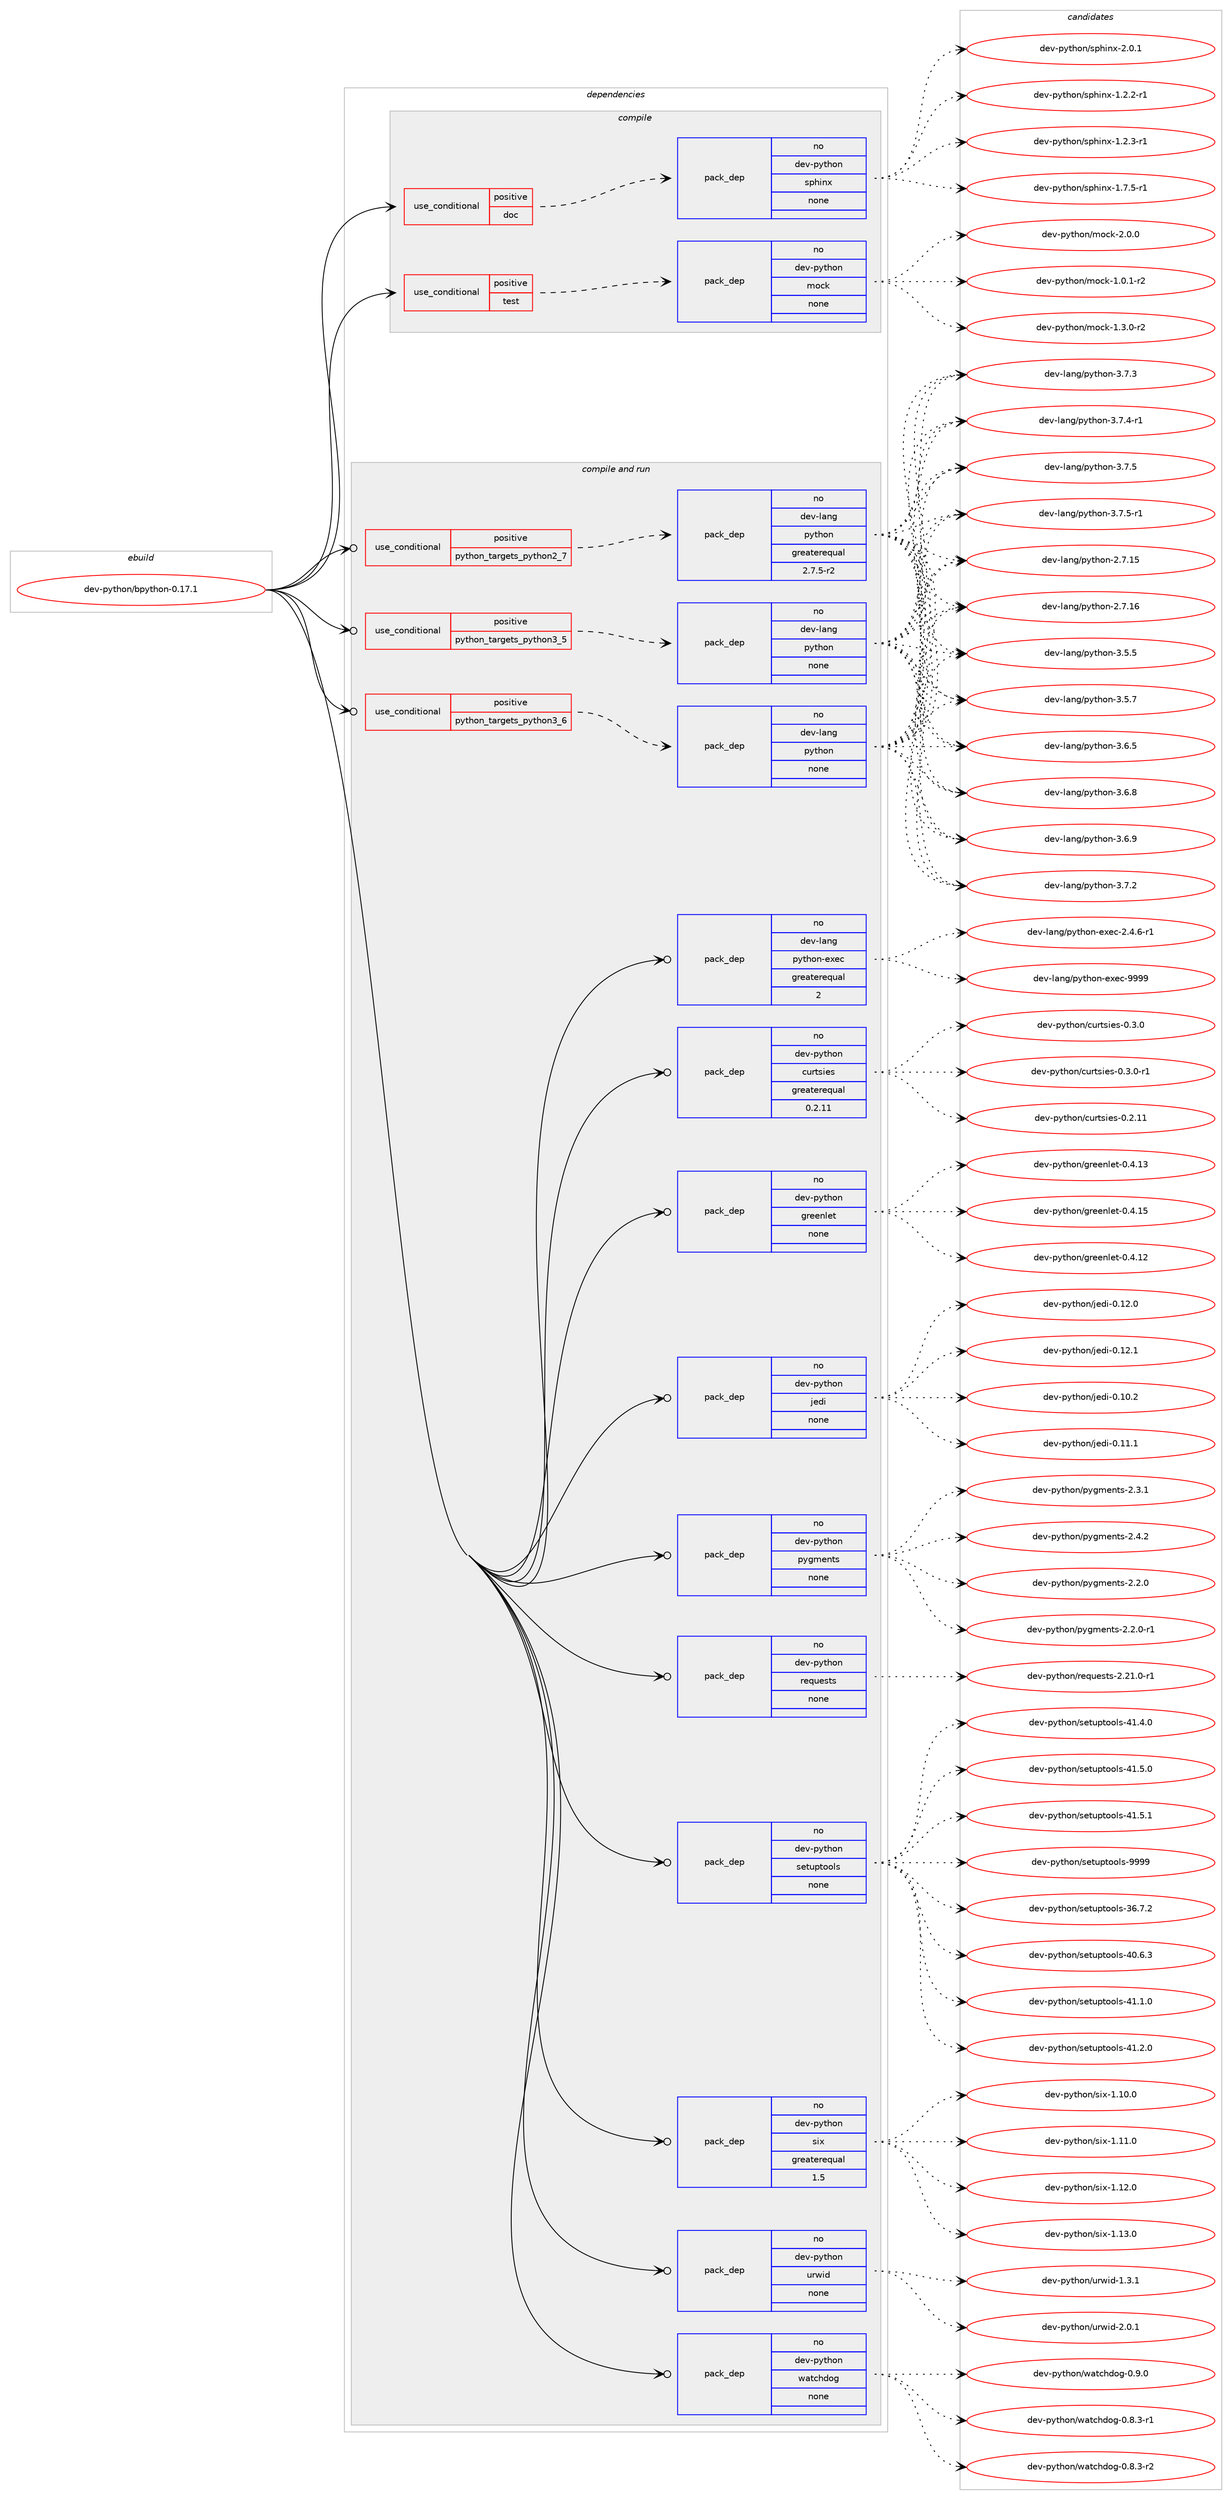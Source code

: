 digraph prolog {

# *************
# Graph options
# *************

newrank=true;
concentrate=true;
compound=true;
graph [rankdir=LR,fontname=Helvetica,fontsize=10,ranksep=1.5];#, ranksep=2.5, nodesep=0.2];
edge  [arrowhead=vee];
node  [fontname=Helvetica,fontsize=10];

# **********
# The ebuild
# **********

subgraph cluster_leftcol {
color=gray;
rank=same;
label=<<i>ebuild</i>>;
id [label="dev-python/bpython-0.17.1", color=red, width=4, href="../dev-python/bpython-0.17.1.svg"];
}

# ****************
# The dependencies
# ****************

subgraph cluster_midcol {
color=gray;
label=<<i>dependencies</i>>;
subgraph cluster_compile {
fillcolor="#eeeeee";
style=filled;
label=<<i>compile</i>>;
subgraph cond137142 {
dependency597660 [label=<<TABLE BORDER="0" CELLBORDER="1" CELLSPACING="0" CELLPADDING="4"><TR><TD ROWSPAN="3" CELLPADDING="10">use_conditional</TD></TR><TR><TD>positive</TD></TR><TR><TD>doc</TD></TR></TABLE>>, shape=none, color=red];
subgraph pack448743 {
dependency597661 [label=<<TABLE BORDER="0" CELLBORDER="1" CELLSPACING="0" CELLPADDING="4" WIDTH="220"><TR><TD ROWSPAN="6" CELLPADDING="30">pack_dep</TD></TR><TR><TD WIDTH="110">no</TD></TR><TR><TD>dev-python</TD></TR><TR><TD>sphinx</TD></TR><TR><TD>none</TD></TR><TR><TD></TD></TR></TABLE>>, shape=none, color=blue];
}
dependency597660:e -> dependency597661:w [weight=20,style="dashed",arrowhead="vee"];
}
id:e -> dependency597660:w [weight=20,style="solid",arrowhead="vee"];
subgraph cond137143 {
dependency597662 [label=<<TABLE BORDER="0" CELLBORDER="1" CELLSPACING="0" CELLPADDING="4"><TR><TD ROWSPAN="3" CELLPADDING="10">use_conditional</TD></TR><TR><TD>positive</TD></TR><TR><TD>test</TD></TR></TABLE>>, shape=none, color=red];
subgraph pack448744 {
dependency597663 [label=<<TABLE BORDER="0" CELLBORDER="1" CELLSPACING="0" CELLPADDING="4" WIDTH="220"><TR><TD ROWSPAN="6" CELLPADDING="30">pack_dep</TD></TR><TR><TD WIDTH="110">no</TD></TR><TR><TD>dev-python</TD></TR><TR><TD>mock</TD></TR><TR><TD>none</TD></TR><TR><TD></TD></TR></TABLE>>, shape=none, color=blue];
}
dependency597662:e -> dependency597663:w [weight=20,style="dashed",arrowhead="vee"];
}
id:e -> dependency597662:w [weight=20,style="solid",arrowhead="vee"];
}
subgraph cluster_compileandrun {
fillcolor="#eeeeee";
style=filled;
label=<<i>compile and run</i>>;
subgraph cond137144 {
dependency597664 [label=<<TABLE BORDER="0" CELLBORDER="1" CELLSPACING="0" CELLPADDING="4"><TR><TD ROWSPAN="3" CELLPADDING="10">use_conditional</TD></TR><TR><TD>positive</TD></TR><TR><TD>python_targets_python2_7</TD></TR></TABLE>>, shape=none, color=red];
subgraph pack448745 {
dependency597665 [label=<<TABLE BORDER="0" CELLBORDER="1" CELLSPACING="0" CELLPADDING="4" WIDTH="220"><TR><TD ROWSPAN="6" CELLPADDING="30">pack_dep</TD></TR><TR><TD WIDTH="110">no</TD></TR><TR><TD>dev-lang</TD></TR><TR><TD>python</TD></TR><TR><TD>greaterequal</TD></TR><TR><TD>2.7.5-r2</TD></TR></TABLE>>, shape=none, color=blue];
}
dependency597664:e -> dependency597665:w [weight=20,style="dashed",arrowhead="vee"];
}
id:e -> dependency597664:w [weight=20,style="solid",arrowhead="odotvee"];
subgraph cond137145 {
dependency597666 [label=<<TABLE BORDER="0" CELLBORDER="1" CELLSPACING="0" CELLPADDING="4"><TR><TD ROWSPAN="3" CELLPADDING="10">use_conditional</TD></TR><TR><TD>positive</TD></TR><TR><TD>python_targets_python3_5</TD></TR></TABLE>>, shape=none, color=red];
subgraph pack448746 {
dependency597667 [label=<<TABLE BORDER="0" CELLBORDER="1" CELLSPACING="0" CELLPADDING="4" WIDTH="220"><TR><TD ROWSPAN="6" CELLPADDING="30">pack_dep</TD></TR><TR><TD WIDTH="110">no</TD></TR><TR><TD>dev-lang</TD></TR><TR><TD>python</TD></TR><TR><TD>none</TD></TR><TR><TD></TD></TR></TABLE>>, shape=none, color=blue];
}
dependency597666:e -> dependency597667:w [weight=20,style="dashed",arrowhead="vee"];
}
id:e -> dependency597666:w [weight=20,style="solid",arrowhead="odotvee"];
subgraph cond137146 {
dependency597668 [label=<<TABLE BORDER="0" CELLBORDER="1" CELLSPACING="0" CELLPADDING="4"><TR><TD ROWSPAN="3" CELLPADDING="10">use_conditional</TD></TR><TR><TD>positive</TD></TR><TR><TD>python_targets_python3_6</TD></TR></TABLE>>, shape=none, color=red];
subgraph pack448747 {
dependency597669 [label=<<TABLE BORDER="0" CELLBORDER="1" CELLSPACING="0" CELLPADDING="4" WIDTH="220"><TR><TD ROWSPAN="6" CELLPADDING="30">pack_dep</TD></TR><TR><TD WIDTH="110">no</TD></TR><TR><TD>dev-lang</TD></TR><TR><TD>python</TD></TR><TR><TD>none</TD></TR><TR><TD></TD></TR></TABLE>>, shape=none, color=blue];
}
dependency597668:e -> dependency597669:w [weight=20,style="dashed",arrowhead="vee"];
}
id:e -> dependency597668:w [weight=20,style="solid",arrowhead="odotvee"];
subgraph pack448748 {
dependency597670 [label=<<TABLE BORDER="0" CELLBORDER="1" CELLSPACING="0" CELLPADDING="4" WIDTH="220"><TR><TD ROWSPAN="6" CELLPADDING="30">pack_dep</TD></TR><TR><TD WIDTH="110">no</TD></TR><TR><TD>dev-lang</TD></TR><TR><TD>python-exec</TD></TR><TR><TD>greaterequal</TD></TR><TR><TD>2</TD></TR></TABLE>>, shape=none, color=blue];
}
id:e -> dependency597670:w [weight=20,style="solid",arrowhead="odotvee"];
subgraph pack448749 {
dependency597671 [label=<<TABLE BORDER="0" CELLBORDER="1" CELLSPACING="0" CELLPADDING="4" WIDTH="220"><TR><TD ROWSPAN="6" CELLPADDING="30">pack_dep</TD></TR><TR><TD WIDTH="110">no</TD></TR><TR><TD>dev-python</TD></TR><TR><TD>curtsies</TD></TR><TR><TD>greaterequal</TD></TR><TR><TD>0.2.11</TD></TR></TABLE>>, shape=none, color=blue];
}
id:e -> dependency597671:w [weight=20,style="solid",arrowhead="odotvee"];
subgraph pack448750 {
dependency597672 [label=<<TABLE BORDER="0" CELLBORDER="1" CELLSPACING="0" CELLPADDING="4" WIDTH="220"><TR><TD ROWSPAN="6" CELLPADDING="30">pack_dep</TD></TR><TR><TD WIDTH="110">no</TD></TR><TR><TD>dev-python</TD></TR><TR><TD>greenlet</TD></TR><TR><TD>none</TD></TR><TR><TD></TD></TR></TABLE>>, shape=none, color=blue];
}
id:e -> dependency597672:w [weight=20,style="solid",arrowhead="odotvee"];
subgraph pack448751 {
dependency597673 [label=<<TABLE BORDER="0" CELLBORDER="1" CELLSPACING="0" CELLPADDING="4" WIDTH="220"><TR><TD ROWSPAN="6" CELLPADDING="30">pack_dep</TD></TR><TR><TD WIDTH="110">no</TD></TR><TR><TD>dev-python</TD></TR><TR><TD>jedi</TD></TR><TR><TD>none</TD></TR><TR><TD></TD></TR></TABLE>>, shape=none, color=blue];
}
id:e -> dependency597673:w [weight=20,style="solid",arrowhead="odotvee"];
subgraph pack448752 {
dependency597674 [label=<<TABLE BORDER="0" CELLBORDER="1" CELLSPACING="0" CELLPADDING="4" WIDTH="220"><TR><TD ROWSPAN="6" CELLPADDING="30">pack_dep</TD></TR><TR><TD WIDTH="110">no</TD></TR><TR><TD>dev-python</TD></TR><TR><TD>pygments</TD></TR><TR><TD>none</TD></TR><TR><TD></TD></TR></TABLE>>, shape=none, color=blue];
}
id:e -> dependency597674:w [weight=20,style="solid",arrowhead="odotvee"];
subgraph pack448753 {
dependency597675 [label=<<TABLE BORDER="0" CELLBORDER="1" CELLSPACING="0" CELLPADDING="4" WIDTH="220"><TR><TD ROWSPAN="6" CELLPADDING="30">pack_dep</TD></TR><TR><TD WIDTH="110">no</TD></TR><TR><TD>dev-python</TD></TR><TR><TD>requests</TD></TR><TR><TD>none</TD></TR><TR><TD></TD></TR></TABLE>>, shape=none, color=blue];
}
id:e -> dependency597675:w [weight=20,style="solid",arrowhead="odotvee"];
subgraph pack448754 {
dependency597676 [label=<<TABLE BORDER="0" CELLBORDER="1" CELLSPACING="0" CELLPADDING="4" WIDTH="220"><TR><TD ROWSPAN="6" CELLPADDING="30">pack_dep</TD></TR><TR><TD WIDTH="110">no</TD></TR><TR><TD>dev-python</TD></TR><TR><TD>setuptools</TD></TR><TR><TD>none</TD></TR><TR><TD></TD></TR></TABLE>>, shape=none, color=blue];
}
id:e -> dependency597676:w [weight=20,style="solid",arrowhead="odotvee"];
subgraph pack448755 {
dependency597677 [label=<<TABLE BORDER="0" CELLBORDER="1" CELLSPACING="0" CELLPADDING="4" WIDTH="220"><TR><TD ROWSPAN="6" CELLPADDING="30">pack_dep</TD></TR><TR><TD WIDTH="110">no</TD></TR><TR><TD>dev-python</TD></TR><TR><TD>six</TD></TR><TR><TD>greaterequal</TD></TR><TR><TD>1.5</TD></TR></TABLE>>, shape=none, color=blue];
}
id:e -> dependency597677:w [weight=20,style="solid",arrowhead="odotvee"];
subgraph pack448756 {
dependency597678 [label=<<TABLE BORDER="0" CELLBORDER="1" CELLSPACING="0" CELLPADDING="4" WIDTH="220"><TR><TD ROWSPAN="6" CELLPADDING="30">pack_dep</TD></TR><TR><TD WIDTH="110">no</TD></TR><TR><TD>dev-python</TD></TR><TR><TD>urwid</TD></TR><TR><TD>none</TD></TR><TR><TD></TD></TR></TABLE>>, shape=none, color=blue];
}
id:e -> dependency597678:w [weight=20,style="solid",arrowhead="odotvee"];
subgraph pack448757 {
dependency597679 [label=<<TABLE BORDER="0" CELLBORDER="1" CELLSPACING="0" CELLPADDING="4" WIDTH="220"><TR><TD ROWSPAN="6" CELLPADDING="30">pack_dep</TD></TR><TR><TD WIDTH="110">no</TD></TR><TR><TD>dev-python</TD></TR><TR><TD>watchdog</TD></TR><TR><TD>none</TD></TR><TR><TD></TD></TR></TABLE>>, shape=none, color=blue];
}
id:e -> dependency597679:w [weight=20,style="solid",arrowhead="odotvee"];
}
subgraph cluster_run {
fillcolor="#eeeeee";
style=filled;
label=<<i>run</i>>;
}
}

# **************
# The candidates
# **************

subgraph cluster_choices {
rank=same;
color=gray;
label=<<i>candidates</i>>;

subgraph choice448743 {
color=black;
nodesep=1;
choice10010111845112121116104111110471151121041051101204549465046504511449 [label="dev-python/sphinx-1.2.2-r1", color=red, width=4,href="../dev-python/sphinx-1.2.2-r1.svg"];
choice10010111845112121116104111110471151121041051101204549465046514511449 [label="dev-python/sphinx-1.2.3-r1", color=red, width=4,href="../dev-python/sphinx-1.2.3-r1.svg"];
choice10010111845112121116104111110471151121041051101204549465546534511449 [label="dev-python/sphinx-1.7.5-r1", color=red, width=4,href="../dev-python/sphinx-1.7.5-r1.svg"];
choice1001011184511212111610411111047115112104105110120455046484649 [label="dev-python/sphinx-2.0.1", color=red, width=4,href="../dev-python/sphinx-2.0.1.svg"];
dependency597661:e -> choice10010111845112121116104111110471151121041051101204549465046504511449:w [style=dotted,weight="100"];
dependency597661:e -> choice10010111845112121116104111110471151121041051101204549465046514511449:w [style=dotted,weight="100"];
dependency597661:e -> choice10010111845112121116104111110471151121041051101204549465546534511449:w [style=dotted,weight="100"];
dependency597661:e -> choice1001011184511212111610411111047115112104105110120455046484649:w [style=dotted,weight="100"];
}
subgraph choice448744 {
color=black;
nodesep=1;
choice1001011184511212111610411111047109111991074549464846494511450 [label="dev-python/mock-1.0.1-r2", color=red, width=4,href="../dev-python/mock-1.0.1-r2.svg"];
choice1001011184511212111610411111047109111991074549465146484511450 [label="dev-python/mock-1.3.0-r2", color=red, width=4,href="../dev-python/mock-1.3.0-r2.svg"];
choice100101118451121211161041111104710911199107455046484648 [label="dev-python/mock-2.0.0", color=red, width=4,href="../dev-python/mock-2.0.0.svg"];
dependency597663:e -> choice1001011184511212111610411111047109111991074549464846494511450:w [style=dotted,weight="100"];
dependency597663:e -> choice1001011184511212111610411111047109111991074549465146484511450:w [style=dotted,weight="100"];
dependency597663:e -> choice100101118451121211161041111104710911199107455046484648:w [style=dotted,weight="100"];
}
subgraph choice448745 {
color=black;
nodesep=1;
choice10010111845108971101034711212111610411111045504655464953 [label="dev-lang/python-2.7.15", color=red, width=4,href="../dev-lang/python-2.7.15.svg"];
choice10010111845108971101034711212111610411111045504655464954 [label="dev-lang/python-2.7.16", color=red, width=4,href="../dev-lang/python-2.7.16.svg"];
choice100101118451089711010347112121116104111110455146534653 [label="dev-lang/python-3.5.5", color=red, width=4,href="../dev-lang/python-3.5.5.svg"];
choice100101118451089711010347112121116104111110455146534655 [label="dev-lang/python-3.5.7", color=red, width=4,href="../dev-lang/python-3.5.7.svg"];
choice100101118451089711010347112121116104111110455146544653 [label="dev-lang/python-3.6.5", color=red, width=4,href="../dev-lang/python-3.6.5.svg"];
choice100101118451089711010347112121116104111110455146544656 [label="dev-lang/python-3.6.8", color=red, width=4,href="../dev-lang/python-3.6.8.svg"];
choice100101118451089711010347112121116104111110455146544657 [label="dev-lang/python-3.6.9", color=red, width=4,href="../dev-lang/python-3.6.9.svg"];
choice100101118451089711010347112121116104111110455146554650 [label="dev-lang/python-3.7.2", color=red, width=4,href="../dev-lang/python-3.7.2.svg"];
choice100101118451089711010347112121116104111110455146554651 [label="dev-lang/python-3.7.3", color=red, width=4,href="../dev-lang/python-3.7.3.svg"];
choice1001011184510897110103471121211161041111104551465546524511449 [label="dev-lang/python-3.7.4-r1", color=red, width=4,href="../dev-lang/python-3.7.4-r1.svg"];
choice100101118451089711010347112121116104111110455146554653 [label="dev-lang/python-3.7.5", color=red, width=4,href="../dev-lang/python-3.7.5.svg"];
choice1001011184510897110103471121211161041111104551465546534511449 [label="dev-lang/python-3.7.5-r1", color=red, width=4,href="../dev-lang/python-3.7.5-r1.svg"];
dependency597665:e -> choice10010111845108971101034711212111610411111045504655464953:w [style=dotted,weight="100"];
dependency597665:e -> choice10010111845108971101034711212111610411111045504655464954:w [style=dotted,weight="100"];
dependency597665:e -> choice100101118451089711010347112121116104111110455146534653:w [style=dotted,weight="100"];
dependency597665:e -> choice100101118451089711010347112121116104111110455146534655:w [style=dotted,weight="100"];
dependency597665:e -> choice100101118451089711010347112121116104111110455146544653:w [style=dotted,weight="100"];
dependency597665:e -> choice100101118451089711010347112121116104111110455146544656:w [style=dotted,weight="100"];
dependency597665:e -> choice100101118451089711010347112121116104111110455146544657:w [style=dotted,weight="100"];
dependency597665:e -> choice100101118451089711010347112121116104111110455146554650:w [style=dotted,weight="100"];
dependency597665:e -> choice100101118451089711010347112121116104111110455146554651:w [style=dotted,weight="100"];
dependency597665:e -> choice1001011184510897110103471121211161041111104551465546524511449:w [style=dotted,weight="100"];
dependency597665:e -> choice100101118451089711010347112121116104111110455146554653:w [style=dotted,weight="100"];
dependency597665:e -> choice1001011184510897110103471121211161041111104551465546534511449:w [style=dotted,weight="100"];
}
subgraph choice448746 {
color=black;
nodesep=1;
choice10010111845108971101034711212111610411111045504655464953 [label="dev-lang/python-2.7.15", color=red, width=4,href="../dev-lang/python-2.7.15.svg"];
choice10010111845108971101034711212111610411111045504655464954 [label="dev-lang/python-2.7.16", color=red, width=4,href="../dev-lang/python-2.7.16.svg"];
choice100101118451089711010347112121116104111110455146534653 [label="dev-lang/python-3.5.5", color=red, width=4,href="../dev-lang/python-3.5.5.svg"];
choice100101118451089711010347112121116104111110455146534655 [label="dev-lang/python-3.5.7", color=red, width=4,href="../dev-lang/python-3.5.7.svg"];
choice100101118451089711010347112121116104111110455146544653 [label="dev-lang/python-3.6.5", color=red, width=4,href="../dev-lang/python-3.6.5.svg"];
choice100101118451089711010347112121116104111110455146544656 [label="dev-lang/python-3.6.8", color=red, width=4,href="../dev-lang/python-3.6.8.svg"];
choice100101118451089711010347112121116104111110455146544657 [label="dev-lang/python-3.6.9", color=red, width=4,href="../dev-lang/python-3.6.9.svg"];
choice100101118451089711010347112121116104111110455146554650 [label="dev-lang/python-3.7.2", color=red, width=4,href="../dev-lang/python-3.7.2.svg"];
choice100101118451089711010347112121116104111110455146554651 [label="dev-lang/python-3.7.3", color=red, width=4,href="../dev-lang/python-3.7.3.svg"];
choice1001011184510897110103471121211161041111104551465546524511449 [label="dev-lang/python-3.7.4-r1", color=red, width=4,href="../dev-lang/python-3.7.4-r1.svg"];
choice100101118451089711010347112121116104111110455146554653 [label="dev-lang/python-3.7.5", color=red, width=4,href="../dev-lang/python-3.7.5.svg"];
choice1001011184510897110103471121211161041111104551465546534511449 [label="dev-lang/python-3.7.5-r1", color=red, width=4,href="../dev-lang/python-3.7.5-r1.svg"];
dependency597667:e -> choice10010111845108971101034711212111610411111045504655464953:w [style=dotted,weight="100"];
dependency597667:e -> choice10010111845108971101034711212111610411111045504655464954:w [style=dotted,weight="100"];
dependency597667:e -> choice100101118451089711010347112121116104111110455146534653:w [style=dotted,weight="100"];
dependency597667:e -> choice100101118451089711010347112121116104111110455146534655:w [style=dotted,weight="100"];
dependency597667:e -> choice100101118451089711010347112121116104111110455146544653:w [style=dotted,weight="100"];
dependency597667:e -> choice100101118451089711010347112121116104111110455146544656:w [style=dotted,weight="100"];
dependency597667:e -> choice100101118451089711010347112121116104111110455146544657:w [style=dotted,weight="100"];
dependency597667:e -> choice100101118451089711010347112121116104111110455146554650:w [style=dotted,weight="100"];
dependency597667:e -> choice100101118451089711010347112121116104111110455146554651:w [style=dotted,weight="100"];
dependency597667:e -> choice1001011184510897110103471121211161041111104551465546524511449:w [style=dotted,weight="100"];
dependency597667:e -> choice100101118451089711010347112121116104111110455146554653:w [style=dotted,weight="100"];
dependency597667:e -> choice1001011184510897110103471121211161041111104551465546534511449:w [style=dotted,weight="100"];
}
subgraph choice448747 {
color=black;
nodesep=1;
choice10010111845108971101034711212111610411111045504655464953 [label="dev-lang/python-2.7.15", color=red, width=4,href="../dev-lang/python-2.7.15.svg"];
choice10010111845108971101034711212111610411111045504655464954 [label="dev-lang/python-2.7.16", color=red, width=4,href="../dev-lang/python-2.7.16.svg"];
choice100101118451089711010347112121116104111110455146534653 [label="dev-lang/python-3.5.5", color=red, width=4,href="../dev-lang/python-3.5.5.svg"];
choice100101118451089711010347112121116104111110455146534655 [label="dev-lang/python-3.5.7", color=red, width=4,href="../dev-lang/python-3.5.7.svg"];
choice100101118451089711010347112121116104111110455146544653 [label="dev-lang/python-3.6.5", color=red, width=4,href="../dev-lang/python-3.6.5.svg"];
choice100101118451089711010347112121116104111110455146544656 [label="dev-lang/python-3.6.8", color=red, width=4,href="../dev-lang/python-3.6.8.svg"];
choice100101118451089711010347112121116104111110455146544657 [label="dev-lang/python-3.6.9", color=red, width=4,href="../dev-lang/python-3.6.9.svg"];
choice100101118451089711010347112121116104111110455146554650 [label="dev-lang/python-3.7.2", color=red, width=4,href="../dev-lang/python-3.7.2.svg"];
choice100101118451089711010347112121116104111110455146554651 [label="dev-lang/python-3.7.3", color=red, width=4,href="../dev-lang/python-3.7.3.svg"];
choice1001011184510897110103471121211161041111104551465546524511449 [label="dev-lang/python-3.7.4-r1", color=red, width=4,href="../dev-lang/python-3.7.4-r1.svg"];
choice100101118451089711010347112121116104111110455146554653 [label="dev-lang/python-3.7.5", color=red, width=4,href="../dev-lang/python-3.7.5.svg"];
choice1001011184510897110103471121211161041111104551465546534511449 [label="dev-lang/python-3.7.5-r1", color=red, width=4,href="../dev-lang/python-3.7.5-r1.svg"];
dependency597669:e -> choice10010111845108971101034711212111610411111045504655464953:w [style=dotted,weight="100"];
dependency597669:e -> choice10010111845108971101034711212111610411111045504655464954:w [style=dotted,weight="100"];
dependency597669:e -> choice100101118451089711010347112121116104111110455146534653:w [style=dotted,weight="100"];
dependency597669:e -> choice100101118451089711010347112121116104111110455146534655:w [style=dotted,weight="100"];
dependency597669:e -> choice100101118451089711010347112121116104111110455146544653:w [style=dotted,weight="100"];
dependency597669:e -> choice100101118451089711010347112121116104111110455146544656:w [style=dotted,weight="100"];
dependency597669:e -> choice100101118451089711010347112121116104111110455146544657:w [style=dotted,weight="100"];
dependency597669:e -> choice100101118451089711010347112121116104111110455146554650:w [style=dotted,weight="100"];
dependency597669:e -> choice100101118451089711010347112121116104111110455146554651:w [style=dotted,weight="100"];
dependency597669:e -> choice1001011184510897110103471121211161041111104551465546524511449:w [style=dotted,weight="100"];
dependency597669:e -> choice100101118451089711010347112121116104111110455146554653:w [style=dotted,weight="100"];
dependency597669:e -> choice1001011184510897110103471121211161041111104551465546534511449:w [style=dotted,weight="100"];
}
subgraph choice448748 {
color=black;
nodesep=1;
choice10010111845108971101034711212111610411111045101120101994550465246544511449 [label="dev-lang/python-exec-2.4.6-r1", color=red, width=4,href="../dev-lang/python-exec-2.4.6-r1.svg"];
choice10010111845108971101034711212111610411111045101120101994557575757 [label="dev-lang/python-exec-9999", color=red, width=4,href="../dev-lang/python-exec-9999.svg"];
dependency597670:e -> choice10010111845108971101034711212111610411111045101120101994550465246544511449:w [style=dotted,weight="100"];
dependency597670:e -> choice10010111845108971101034711212111610411111045101120101994557575757:w [style=dotted,weight="100"];
}
subgraph choice448749 {
color=black;
nodesep=1;
choice10010111845112121116104111110479911711411611510510111545484650464949 [label="dev-python/curtsies-0.2.11", color=red, width=4,href="../dev-python/curtsies-0.2.11.svg"];
choice100101118451121211161041111104799117114116115105101115454846514648 [label="dev-python/curtsies-0.3.0", color=red, width=4,href="../dev-python/curtsies-0.3.0.svg"];
choice1001011184511212111610411111047991171141161151051011154548465146484511449 [label="dev-python/curtsies-0.3.0-r1", color=red, width=4,href="../dev-python/curtsies-0.3.0-r1.svg"];
dependency597671:e -> choice10010111845112121116104111110479911711411611510510111545484650464949:w [style=dotted,weight="100"];
dependency597671:e -> choice100101118451121211161041111104799117114116115105101115454846514648:w [style=dotted,weight="100"];
dependency597671:e -> choice1001011184511212111610411111047991171141161151051011154548465146484511449:w [style=dotted,weight="100"];
}
subgraph choice448750 {
color=black;
nodesep=1;
choice100101118451121211161041111104710311410110111010810111645484652464950 [label="dev-python/greenlet-0.4.12", color=red, width=4,href="../dev-python/greenlet-0.4.12.svg"];
choice100101118451121211161041111104710311410110111010810111645484652464951 [label="dev-python/greenlet-0.4.13", color=red, width=4,href="../dev-python/greenlet-0.4.13.svg"];
choice100101118451121211161041111104710311410110111010810111645484652464953 [label="dev-python/greenlet-0.4.15", color=red, width=4,href="../dev-python/greenlet-0.4.15.svg"];
dependency597672:e -> choice100101118451121211161041111104710311410110111010810111645484652464950:w [style=dotted,weight="100"];
dependency597672:e -> choice100101118451121211161041111104710311410110111010810111645484652464951:w [style=dotted,weight="100"];
dependency597672:e -> choice100101118451121211161041111104710311410110111010810111645484652464953:w [style=dotted,weight="100"];
}
subgraph choice448751 {
color=black;
nodesep=1;
choice100101118451121211161041111104710610110010545484649484650 [label="dev-python/jedi-0.10.2", color=red, width=4,href="../dev-python/jedi-0.10.2.svg"];
choice100101118451121211161041111104710610110010545484649494649 [label="dev-python/jedi-0.11.1", color=red, width=4,href="../dev-python/jedi-0.11.1.svg"];
choice100101118451121211161041111104710610110010545484649504648 [label="dev-python/jedi-0.12.0", color=red, width=4,href="../dev-python/jedi-0.12.0.svg"];
choice100101118451121211161041111104710610110010545484649504649 [label="dev-python/jedi-0.12.1", color=red, width=4,href="../dev-python/jedi-0.12.1.svg"];
dependency597673:e -> choice100101118451121211161041111104710610110010545484649484650:w [style=dotted,weight="100"];
dependency597673:e -> choice100101118451121211161041111104710610110010545484649494649:w [style=dotted,weight="100"];
dependency597673:e -> choice100101118451121211161041111104710610110010545484649504648:w [style=dotted,weight="100"];
dependency597673:e -> choice100101118451121211161041111104710610110010545484649504649:w [style=dotted,weight="100"];
}
subgraph choice448752 {
color=black;
nodesep=1;
choice1001011184511212111610411111047112121103109101110116115455046504648 [label="dev-python/pygments-2.2.0", color=red, width=4,href="../dev-python/pygments-2.2.0.svg"];
choice10010111845112121116104111110471121211031091011101161154550465046484511449 [label="dev-python/pygments-2.2.0-r1", color=red, width=4,href="../dev-python/pygments-2.2.0-r1.svg"];
choice1001011184511212111610411111047112121103109101110116115455046514649 [label="dev-python/pygments-2.3.1", color=red, width=4,href="../dev-python/pygments-2.3.1.svg"];
choice1001011184511212111610411111047112121103109101110116115455046524650 [label="dev-python/pygments-2.4.2", color=red, width=4,href="../dev-python/pygments-2.4.2.svg"];
dependency597674:e -> choice1001011184511212111610411111047112121103109101110116115455046504648:w [style=dotted,weight="100"];
dependency597674:e -> choice10010111845112121116104111110471121211031091011101161154550465046484511449:w [style=dotted,weight="100"];
dependency597674:e -> choice1001011184511212111610411111047112121103109101110116115455046514649:w [style=dotted,weight="100"];
dependency597674:e -> choice1001011184511212111610411111047112121103109101110116115455046524650:w [style=dotted,weight="100"];
}
subgraph choice448753 {
color=black;
nodesep=1;
choice1001011184511212111610411111047114101113117101115116115455046504946484511449 [label="dev-python/requests-2.21.0-r1", color=red, width=4,href="../dev-python/requests-2.21.0-r1.svg"];
dependency597675:e -> choice1001011184511212111610411111047114101113117101115116115455046504946484511449:w [style=dotted,weight="100"];
}
subgraph choice448754 {
color=black;
nodesep=1;
choice100101118451121211161041111104711510111611711211611111110811545515446554650 [label="dev-python/setuptools-36.7.2", color=red, width=4,href="../dev-python/setuptools-36.7.2.svg"];
choice100101118451121211161041111104711510111611711211611111110811545524846544651 [label="dev-python/setuptools-40.6.3", color=red, width=4,href="../dev-python/setuptools-40.6.3.svg"];
choice100101118451121211161041111104711510111611711211611111110811545524946494648 [label="dev-python/setuptools-41.1.0", color=red, width=4,href="../dev-python/setuptools-41.1.0.svg"];
choice100101118451121211161041111104711510111611711211611111110811545524946504648 [label="dev-python/setuptools-41.2.0", color=red, width=4,href="../dev-python/setuptools-41.2.0.svg"];
choice100101118451121211161041111104711510111611711211611111110811545524946524648 [label="dev-python/setuptools-41.4.0", color=red, width=4,href="../dev-python/setuptools-41.4.0.svg"];
choice100101118451121211161041111104711510111611711211611111110811545524946534648 [label="dev-python/setuptools-41.5.0", color=red, width=4,href="../dev-python/setuptools-41.5.0.svg"];
choice100101118451121211161041111104711510111611711211611111110811545524946534649 [label="dev-python/setuptools-41.5.1", color=red, width=4,href="../dev-python/setuptools-41.5.1.svg"];
choice10010111845112121116104111110471151011161171121161111111081154557575757 [label="dev-python/setuptools-9999", color=red, width=4,href="../dev-python/setuptools-9999.svg"];
dependency597676:e -> choice100101118451121211161041111104711510111611711211611111110811545515446554650:w [style=dotted,weight="100"];
dependency597676:e -> choice100101118451121211161041111104711510111611711211611111110811545524846544651:w [style=dotted,weight="100"];
dependency597676:e -> choice100101118451121211161041111104711510111611711211611111110811545524946494648:w [style=dotted,weight="100"];
dependency597676:e -> choice100101118451121211161041111104711510111611711211611111110811545524946504648:w [style=dotted,weight="100"];
dependency597676:e -> choice100101118451121211161041111104711510111611711211611111110811545524946524648:w [style=dotted,weight="100"];
dependency597676:e -> choice100101118451121211161041111104711510111611711211611111110811545524946534648:w [style=dotted,weight="100"];
dependency597676:e -> choice100101118451121211161041111104711510111611711211611111110811545524946534649:w [style=dotted,weight="100"];
dependency597676:e -> choice10010111845112121116104111110471151011161171121161111111081154557575757:w [style=dotted,weight="100"];
}
subgraph choice448755 {
color=black;
nodesep=1;
choice100101118451121211161041111104711510512045494649484648 [label="dev-python/six-1.10.0", color=red, width=4,href="../dev-python/six-1.10.0.svg"];
choice100101118451121211161041111104711510512045494649494648 [label="dev-python/six-1.11.0", color=red, width=4,href="../dev-python/six-1.11.0.svg"];
choice100101118451121211161041111104711510512045494649504648 [label="dev-python/six-1.12.0", color=red, width=4,href="../dev-python/six-1.12.0.svg"];
choice100101118451121211161041111104711510512045494649514648 [label="dev-python/six-1.13.0", color=red, width=4,href="../dev-python/six-1.13.0.svg"];
dependency597677:e -> choice100101118451121211161041111104711510512045494649484648:w [style=dotted,weight="100"];
dependency597677:e -> choice100101118451121211161041111104711510512045494649494648:w [style=dotted,weight="100"];
dependency597677:e -> choice100101118451121211161041111104711510512045494649504648:w [style=dotted,weight="100"];
dependency597677:e -> choice100101118451121211161041111104711510512045494649514648:w [style=dotted,weight="100"];
}
subgraph choice448756 {
color=black;
nodesep=1;
choice1001011184511212111610411111047117114119105100454946514649 [label="dev-python/urwid-1.3.1", color=red, width=4,href="../dev-python/urwid-1.3.1.svg"];
choice1001011184511212111610411111047117114119105100455046484649 [label="dev-python/urwid-2.0.1", color=red, width=4,href="../dev-python/urwid-2.0.1.svg"];
dependency597678:e -> choice1001011184511212111610411111047117114119105100454946514649:w [style=dotted,weight="100"];
dependency597678:e -> choice1001011184511212111610411111047117114119105100455046484649:w [style=dotted,weight="100"];
}
subgraph choice448757 {
color=black;
nodesep=1;
choice100101118451121211161041111104711997116991041001111034548465646514511449 [label="dev-python/watchdog-0.8.3-r1", color=red, width=4,href="../dev-python/watchdog-0.8.3-r1.svg"];
choice100101118451121211161041111104711997116991041001111034548465646514511450 [label="dev-python/watchdog-0.8.3-r2", color=red, width=4,href="../dev-python/watchdog-0.8.3-r2.svg"];
choice10010111845112121116104111110471199711699104100111103454846574648 [label="dev-python/watchdog-0.9.0", color=red, width=4,href="../dev-python/watchdog-0.9.0.svg"];
dependency597679:e -> choice100101118451121211161041111104711997116991041001111034548465646514511449:w [style=dotted,weight="100"];
dependency597679:e -> choice100101118451121211161041111104711997116991041001111034548465646514511450:w [style=dotted,weight="100"];
dependency597679:e -> choice10010111845112121116104111110471199711699104100111103454846574648:w [style=dotted,weight="100"];
}
}

}
